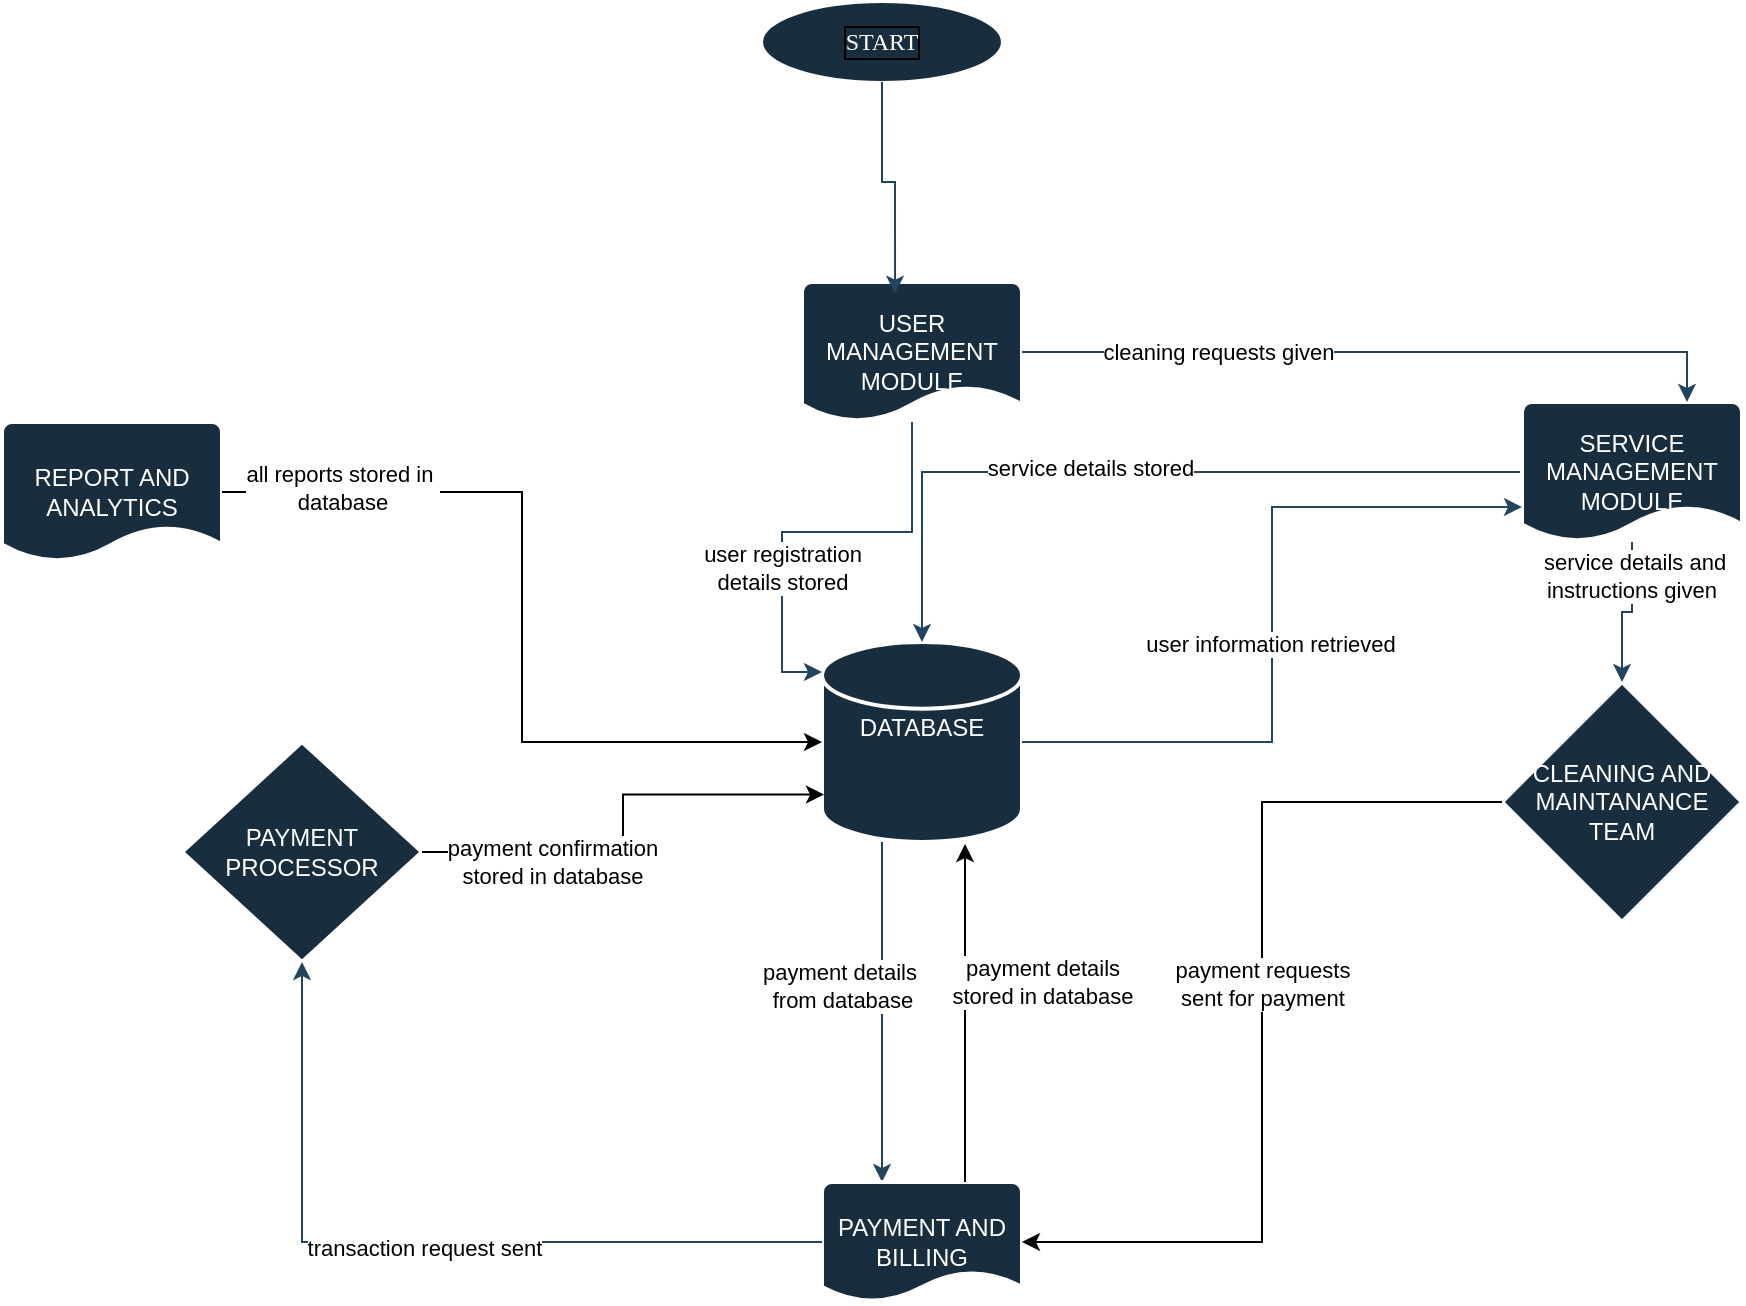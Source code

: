<mxfile version="26.0.11">
  <diagram name="Page-1" id="jKKjk8goPxro3y-hyMKd">
    <mxGraphModel dx="2150" dy="1869" grid="1" gridSize="10" guides="1" tooltips="1" connect="1" arrows="1" fold="1" page="1" pageScale="1" pageWidth="827" pageHeight="1169" math="0" shadow="0">
      <root>
        <mxCell id="0" />
        <mxCell id="1" parent="0" />
        <mxCell id="Ng1n2AeZ-sS_buRmjHRw-1" value="START" style="ellipse;whiteSpace=wrap;html=1;fontFamily=Times New Roman;labelBackgroundColor=none;fontColor=#FFFFFF;labelBorderColor=default;fillColor=#182E3E;strokeColor=#FFFFFF;" vertex="1" parent="1">
          <mxGeometry x="320" y="-20" width="120" height="40" as="geometry" />
        </mxCell>
        <mxCell id="Ng1n2AeZ-sS_buRmjHRw-27" style="edgeStyle=orthogonalEdgeStyle;rounded=0;orthogonalLoop=1;jettySize=auto;html=1;strokeColor=#23445D;labelBackgroundColor=none;fontColor=default;" edge="1" parent="1" source="Ng1n2AeZ-sS_buRmjHRw-2" target="Ng1n2AeZ-sS_buRmjHRw-6">
          <mxGeometry relative="1" as="geometry">
            <Array as="points">
              <mxPoint x="380" y="460" />
              <mxPoint x="380" y="460" />
            </Array>
          </mxGeometry>
        </mxCell>
        <mxCell id="Ng1n2AeZ-sS_buRmjHRw-33" value="payment details&amp;nbsp;&lt;div&gt;from database&lt;/div&gt;" style="edgeLabel;html=1;align=center;verticalAlign=middle;resizable=0;points=[];" vertex="1" connectable="0" parent="Ng1n2AeZ-sS_buRmjHRw-27">
          <mxGeometry x="-0.153" relative="1" as="geometry">
            <mxPoint x="-20" as="offset" />
          </mxGeometry>
        </mxCell>
        <mxCell id="Ng1n2AeZ-sS_buRmjHRw-2" value="DATABASE&lt;div&gt;&lt;br&gt;&lt;/div&gt;" style="strokeWidth=2;html=1;shape=mxgraph.flowchart.database;whiteSpace=wrap;strokeColor=#FFFFFF;fontColor=#FFFFFF;fillColor=#182E3E;labelBackgroundColor=none;" vertex="1" parent="1">
          <mxGeometry x="350" y="300" width="100" height="100" as="geometry" />
        </mxCell>
        <mxCell id="Ng1n2AeZ-sS_buRmjHRw-3" value="USER MANAGEMENT MODULE" style="strokeWidth=2;html=1;shape=mxgraph.flowchart.document2;whiteSpace=wrap;size=0.25;strokeColor=#FFFFFF;fontColor=#FFFFFF;fillColor=#182E3E;labelBackgroundColor=none;" vertex="1" parent="1">
          <mxGeometry x="340" y="120" width="110" height="70" as="geometry" />
        </mxCell>
        <mxCell id="Ng1n2AeZ-sS_buRmjHRw-14" style="edgeStyle=orthogonalEdgeStyle;rounded=0;orthogonalLoop=1;jettySize=auto;html=1;strokeColor=#23445D;labelBackgroundColor=none;fontColor=default;" edge="1" parent="1" source="Ng1n2AeZ-sS_buRmjHRw-4" target="Ng1n2AeZ-sS_buRmjHRw-2">
          <mxGeometry relative="1" as="geometry" />
        </mxCell>
        <mxCell id="Ng1n2AeZ-sS_buRmjHRw-40" value="service details stored" style="edgeLabel;html=1;align=center;verticalAlign=middle;resizable=0;points=[];" vertex="1" connectable="0" parent="Ng1n2AeZ-sS_buRmjHRw-14">
          <mxGeometry x="0.124" y="-2" relative="1" as="geometry">
            <mxPoint as="offset" />
          </mxGeometry>
        </mxCell>
        <mxCell id="Ng1n2AeZ-sS_buRmjHRw-4" value="SERVICE MANAGEMENT MODULE" style="strokeWidth=2;html=1;shape=mxgraph.flowchart.document2;whiteSpace=wrap;size=0.25;strokeColor=#FFFFFF;fontColor=#FFFFFF;fillColor=#182E3E;labelBackgroundColor=none;" vertex="1" parent="1">
          <mxGeometry x="700" y="180" width="110" height="70" as="geometry" />
        </mxCell>
        <mxCell id="Ng1n2AeZ-sS_buRmjHRw-5" value="CLEANING AND MAINTANANCE TEAM" style="strokeWidth=2;html=1;shape=mxgraph.flowchart.decision;whiteSpace=wrap;strokeColor=#FFFFFF;fontColor=#FFFFFF;fillColor=#182E3E;labelBackgroundColor=none;" vertex="1" parent="1">
          <mxGeometry x="690" y="320" width="120" height="120" as="geometry" />
        </mxCell>
        <mxCell id="Ng1n2AeZ-sS_buRmjHRw-6" value="PAYMENT AND BILLING" style="strokeWidth=2;html=1;shape=mxgraph.flowchart.document2;whiteSpace=wrap;size=0.25;strokeColor=#FFFFFF;fontColor=#FFFFFF;fillColor=#182E3E;labelBackgroundColor=none;" vertex="1" parent="1">
          <mxGeometry x="350" y="570" width="100" height="60" as="geometry" />
        </mxCell>
        <mxCell id="Ng1n2AeZ-sS_buRmjHRw-7" value="PAYMENT PROCESSOR" style="strokeWidth=2;html=1;shape=mxgraph.flowchart.decision;whiteSpace=wrap;strokeColor=#FFFFFF;fontColor=#FFFFFF;fillColor=#182E3E;labelBackgroundColor=none;" vertex="1" parent="1">
          <mxGeometry x="30" y="350" width="120" height="110" as="geometry" />
        </mxCell>
        <mxCell id="Ng1n2AeZ-sS_buRmjHRw-8" value="REPORT AND ANALYTICS" style="strokeWidth=2;html=1;shape=mxgraph.flowchart.document2;whiteSpace=wrap;size=0.25;strokeColor=#FFFFFF;fontColor=#FFFFFF;fillColor=#182E3E;labelBackgroundColor=none;" vertex="1" parent="1">
          <mxGeometry x="-60" y="190" width="110" height="70" as="geometry" />
        </mxCell>
        <mxCell id="Ng1n2AeZ-sS_buRmjHRw-9" style="edgeStyle=orthogonalEdgeStyle;rounded=0;orthogonalLoop=1;jettySize=auto;html=1;entryX=0.423;entryY=0.083;entryDx=0;entryDy=0;entryPerimeter=0;strokeColor=#23445D;labelBackgroundColor=none;fontColor=default;" edge="1" parent="1" source="Ng1n2AeZ-sS_buRmjHRw-1" target="Ng1n2AeZ-sS_buRmjHRw-3">
          <mxGeometry relative="1" as="geometry" />
        </mxCell>
        <mxCell id="Ng1n2AeZ-sS_buRmjHRw-11" style="edgeStyle=orthogonalEdgeStyle;rounded=0;orthogonalLoop=1;jettySize=auto;html=1;entryX=0;entryY=0.15;entryDx=0;entryDy=0;entryPerimeter=0;strokeColor=#23445D;labelBackgroundColor=none;fontColor=default;" edge="1" parent="1" source="Ng1n2AeZ-sS_buRmjHRw-3" target="Ng1n2AeZ-sS_buRmjHRw-2">
          <mxGeometry relative="1" as="geometry" />
        </mxCell>
        <mxCell id="Ng1n2AeZ-sS_buRmjHRw-43" value="user registration&lt;div&gt;details stored&lt;/div&gt;" style="edgeLabel;html=1;align=center;verticalAlign=middle;resizable=0;points=[];" vertex="1" connectable="0" parent="Ng1n2AeZ-sS_buRmjHRw-11">
          <mxGeometry x="0.314" relative="1" as="geometry">
            <mxPoint as="offset" />
          </mxGeometry>
        </mxCell>
        <mxCell id="Ng1n2AeZ-sS_buRmjHRw-12" style="edgeStyle=orthogonalEdgeStyle;rounded=0;orthogonalLoop=1;jettySize=auto;html=1;entryX=0;entryY=0.75;entryDx=0;entryDy=0;entryPerimeter=0;strokeColor=#23445D;labelBackgroundColor=none;fontColor=default;" edge="1" parent="1" source="Ng1n2AeZ-sS_buRmjHRw-2" target="Ng1n2AeZ-sS_buRmjHRw-4">
          <mxGeometry relative="1" as="geometry" />
        </mxCell>
        <mxCell id="Ng1n2AeZ-sS_buRmjHRw-39" value="user information retrieved" style="edgeLabel;html=1;align=center;verticalAlign=middle;resizable=0;points=[];" vertex="1" connectable="0" parent="Ng1n2AeZ-sS_buRmjHRw-12">
          <mxGeometry x="-0.053" y="1" relative="1" as="geometry">
            <mxPoint as="offset" />
          </mxGeometry>
        </mxCell>
        <mxCell id="Ng1n2AeZ-sS_buRmjHRw-16" style="edgeStyle=orthogonalEdgeStyle;rounded=0;orthogonalLoop=1;jettySize=auto;html=1;entryX=0.75;entryY=0;entryDx=0;entryDy=0;entryPerimeter=0;strokeColor=#23445D;labelBackgroundColor=none;fontColor=default;" edge="1" parent="1" source="Ng1n2AeZ-sS_buRmjHRw-3" target="Ng1n2AeZ-sS_buRmjHRw-4">
          <mxGeometry relative="1" as="geometry" />
        </mxCell>
        <mxCell id="Ng1n2AeZ-sS_buRmjHRw-42" value="cleaning requests given" style="edgeLabel;html=1;align=center;verticalAlign=middle;resizable=0;points=[];" vertex="1" connectable="0" parent="Ng1n2AeZ-sS_buRmjHRw-16">
          <mxGeometry x="-0.454" relative="1" as="geometry">
            <mxPoint as="offset" />
          </mxGeometry>
        </mxCell>
        <mxCell id="Ng1n2AeZ-sS_buRmjHRw-18" style="edgeStyle=orthogonalEdgeStyle;rounded=0;orthogonalLoop=1;jettySize=auto;html=1;entryX=0.5;entryY=0;entryDx=0;entryDy=0;entryPerimeter=0;strokeColor=#23445D;labelBackgroundColor=none;fontColor=default;" edge="1" parent="1" source="Ng1n2AeZ-sS_buRmjHRw-4" target="Ng1n2AeZ-sS_buRmjHRw-5">
          <mxGeometry relative="1" as="geometry" />
        </mxCell>
        <mxCell id="Ng1n2AeZ-sS_buRmjHRw-41" value="service details and&lt;div&gt;instructions given&amp;nbsp;&lt;/div&gt;" style="edgeLabel;html=1;align=center;verticalAlign=middle;resizable=0;points=[];" vertex="1" connectable="0" parent="Ng1n2AeZ-sS_buRmjHRw-18">
          <mxGeometry x="-0.547" y="1" relative="1" as="geometry">
            <mxPoint as="offset" />
          </mxGeometry>
        </mxCell>
        <mxCell id="Ng1n2AeZ-sS_buRmjHRw-21" style="edgeStyle=orthogonalEdgeStyle;rounded=0;orthogonalLoop=1;jettySize=auto;html=1;entryX=0.5;entryY=1;entryDx=0;entryDy=0;entryPerimeter=0;strokeColor=#23445D;labelBackgroundColor=none;fontColor=default;" edge="1" parent="1" source="Ng1n2AeZ-sS_buRmjHRw-6" target="Ng1n2AeZ-sS_buRmjHRw-7">
          <mxGeometry relative="1" as="geometry" />
        </mxCell>
        <mxCell id="Ng1n2AeZ-sS_buRmjHRw-35" value="transaction request sent" style="edgeLabel;html=1;align=center;verticalAlign=middle;resizable=0;points=[];" vertex="1" connectable="0" parent="Ng1n2AeZ-sS_buRmjHRw-21">
          <mxGeometry x="-0.002" y="3" relative="1" as="geometry">
            <mxPoint as="offset" />
          </mxGeometry>
        </mxCell>
        <mxCell id="Ng1n2AeZ-sS_buRmjHRw-31" style="edgeStyle=elbowEdgeStyle;rounded=0;orthogonalLoop=1;jettySize=auto;html=1;entryX=0;entryY=0.5;entryDx=0;entryDy=0;entryPerimeter=0;" edge="1" parent="1" source="Ng1n2AeZ-sS_buRmjHRw-8" target="Ng1n2AeZ-sS_buRmjHRw-2">
          <mxGeometry relative="1" as="geometry" />
        </mxCell>
        <mxCell id="Ng1n2AeZ-sS_buRmjHRw-44" value="all reports stored in&amp;nbsp;&lt;div&gt;database&lt;/div&gt;" style="edgeLabel;html=1;align=center;verticalAlign=middle;resizable=0;points=[];" vertex="1" connectable="0" parent="Ng1n2AeZ-sS_buRmjHRw-31">
          <mxGeometry x="-0.721" y="2" relative="1" as="geometry">
            <mxPoint as="offset" />
          </mxGeometry>
        </mxCell>
        <mxCell id="Ng1n2AeZ-sS_buRmjHRw-32" style="edgeStyle=elbowEdgeStyle;rounded=0;orthogonalLoop=1;jettySize=auto;html=1;entryX=0.717;entryY=1.01;entryDx=0;entryDy=0;entryPerimeter=0;" edge="1" parent="1" source="Ng1n2AeZ-sS_buRmjHRw-6" target="Ng1n2AeZ-sS_buRmjHRw-2">
          <mxGeometry relative="1" as="geometry" />
        </mxCell>
        <mxCell id="Ng1n2AeZ-sS_buRmjHRw-34" value="payment details&lt;div&gt;stored in database&lt;/div&gt;" style="edgeLabel;html=1;align=center;verticalAlign=middle;resizable=0;points=[];" vertex="1" connectable="0" parent="Ng1n2AeZ-sS_buRmjHRw-32">
          <mxGeometry x="0.075" y="-5" relative="1" as="geometry">
            <mxPoint x="33" y="-9" as="offset" />
          </mxGeometry>
        </mxCell>
        <mxCell id="Ng1n2AeZ-sS_buRmjHRw-37" style="edgeStyle=elbowEdgeStyle;rounded=0;orthogonalLoop=1;jettySize=auto;html=1;entryX=0.01;entryY=0.763;entryDx=0;entryDy=0;entryPerimeter=0;" edge="1" parent="1" source="Ng1n2AeZ-sS_buRmjHRw-7" target="Ng1n2AeZ-sS_buRmjHRw-2">
          <mxGeometry relative="1" as="geometry" />
        </mxCell>
        <mxCell id="Ng1n2AeZ-sS_buRmjHRw-38" value="payment confirmation&lt;div&gt;stored in database&lt;/div&gt;" style="edgeLabel;html=1;align=center;verticalAlign=middle;resizable=0;points=[];" vertex="1" connectable="0" parent="Ng1n2AeZ-sS_buRmjHRw-37">
          <mxGeometry x="-0.44" y="-1" relative="1" as="geometry">
            <mxPoint y="4" as="offset" />
          </mxGeometry>
        </mxCell>
        <mxCell id="Ng1n2AeZ-sS_buRmjHRw-45" style="edgeStyle=elbowEdgeStyle;rounded=0;orthogonalLoop=1;jettySize=auto;html=1;entryX=1;entryY=0.5;entryDx=0;entryDy=0;entryPerimeter=0;" edge="1" parent="1" source="Ng1n2AeZ-sS_buRmjHRw-5" target="Ng1n2AeZ-sS_buRmjHRw-6">
          <mxGeometry relative="1" as="geometry" />
        </mxCell>
        <mxCell id="Ng1n2AeZ-sS_buRmjHRw-46" value="payment requests&lt;div&gt;sent for payment&lt;/div&gt;" style="edgeLabel;html=1;align=center;verticalAlign=middle;resizable=0;points=[];" vertex="1" connectable="0" parent="Ng1n2AeZ-sS_buRmjHRw-45">
          <mxGeometry x="-0.083" relative="1" as="geometry">
            <mxPoint as="offset" />
          </mxGeometry>
        </mxCell>
      </root>
    </mxGraphModel>
  </diagram>
</mxfile>
